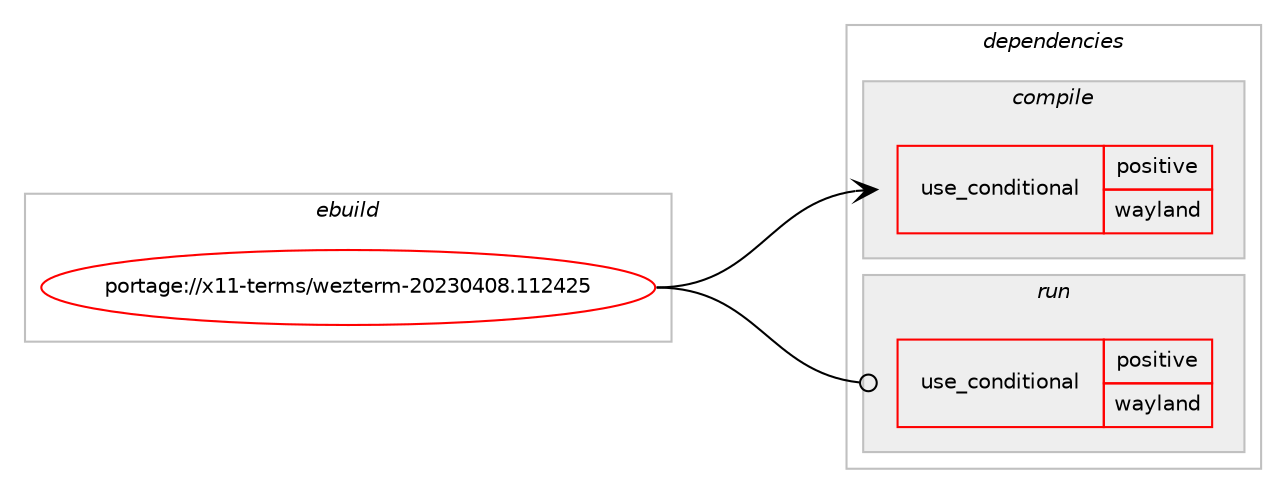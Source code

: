 digraph prolog {

# *************
# Graph options
# *************

newrank=true;
concentrate=true;
compound=true;
graph [rankdir=LR,fontname=Helvetica,fontsize=10,ranksep=1.5];#, ranksep=2.5, nodesep=0.2];
edge  [arrowhead=vee];
node  [fontname=Helvetica,fontsize=10];

# **********
# The ebuild
# **********

subgraph cluster_leftcol {
color=gray;
rank=same;
label=<<i>ebuild</i>>;
id [label="portage://x11-terms/wezterm-20230408.112425", color=red, width=4, href="../x11-terms/wezterm-20230408.112425.svg"];
}

# ****************
# The dependencies
# ****************

subgraph cluster_midcol {
color=gray;
label=<<i>dependencies</i>>;
subgraph cluster_compile {
fillcolor="#eeeeee";
style=filled;
label=<<i>compile</i>>;
subgraph cond13810 {
dependency20137 [label=<<TABLE BORDER="0" CELLBORDER="1" CELLSPACING="0" CELLPADDING="4"><TR><TD ROWSPAN="3" CELLPADDING="10">use_conditional</TD></TR><TR><TD>positive</TD></TR><TR><TD>wayland</TD></TR></TABLE>>, shape=none, color=red];
# *** BEGIN UNKNOWN DEPENDENCY TYPE (TODO) ***
# dependency20137 -> package_dependency(portage://x11-terms/wezterm-20230408.112425,install,no,dev-libs,wayland,none,[,,],[],[])
# *** END UNKNOWN DEPENDENCY TYPE (TODO) ***

}
id:e -> dependency20137:w [weight=20,style="solid",arrowhead="vee"];
# *** BEGIN UNKNOWN DEPENDENCY TYPE (TODO) ***
# id -> package_dependency(portage://x11-terms/wezterm-20230408.112425,install,no,dev-libs,openssl,none,[,,],[],[])
# *** END UNKNOWN DEPENDENCY TYPE (TODO) ***

# *** BEGIN UNKNOWN DEPENDENCY TYPE (TODO) ***
# id -> package_dependency(portage://x11-terms/wezterm-20230408.112425,install,no,media-fonts,jetbrains-mono,none,[,,],[],[])
# *** END UNKNOWN DEPENDENCY TYPE (TODO) ***

# *** BEGIN UNKNOWN DEPENDENCY TYPE (TODO) ***
# id -> package_dependency(portage://x11-terms/wezterm-20230408.112425,install,no,media-fonts,noto,none,[,,],[],[])
# *** END UNKNOWN DEPENDENCY TYPE (TODO) ***

# *** BEGIN UNKNOWN DEPENDENCY TYPE (TODO) ***
# id -> package_dependency(portage://x11-terms/wezterm-20230408.112425,install,no,media-fonts,noto-emoji,none,[,,],[],[])
# *** END UNKNOWN DEPENDENCY TYPE (TODO) ***

# *** BEGIN UNKNOWN DEPENDENCY TYPE (TODO) ***
# id -> package_dependency(portage://x11-terms/wezterm-20230408.112425,install,no,media-fonts,roboto,none,[,,],[],[])
# *** END UNKNOWN DEPENDENCY TYPE (TODO) ***

# *** BEGIN UNKNOWN DEPENDENCY TYPE (TODO) ***
# id -> package_dependency(portage://x11-terms/wezterm-20230408.112425,install,no,media-libs,fontconfig,none,[,,],[],[])
# *** END UNKNOWN DEPENDENCY TYPE (TODO) ***

# *** BEGIN UNKNOWN DEPENDENCY TYPE (TODO) ***
# id -> package_dependency(portage://x11-terms/wezterm-20230408.112425,install,no,media-libs,mesa,none,[,,],[],[])
# *** END UNKNOWN DEPENDENCY TYPE (TODO) ***

# *** BEGIN UNKNOWN DEPENDENCY TYPE (TODO) ***
# id -> package_dependency(portage://x11-terms/wezterm-20230408.112425,install,no,sys-apps,dbus,none,[,,],[],[])
# *** END UNKNOWN DEPENDENCY TYPE (TODO) ***

# *** BEGIN UNKNOWN DEPENDENCY TYPE (TODO) ***
# id -> package_dependency(portage://x11-terms/wezterm-20230408.112425,install,no,x11-libs,libX11,none,[,,],[],[])
# *** END UNKNOWN DEPENDENCY TYPE (TODO) ***

# *** BEGIN UNKNOWN DEPENDENCY TYPE (TODO) ***
# id -> package_dependency(portage://x11-terms/wezterm-20230408.112425,install,no,x11-libs,libxkbcommon,none,[,,],[],[use(enable(X),none),use(optenable(wayland),none)])
# *** END UNKNOWN DEPENDENCY TYPE (TODO) ***

# *** BEGIN UNKNOWN DEPENDENCY TYPE (TODO) ***
# id -> package_dependency(portage://x11-terms/wezterm-20230408.112425,install,no,x11-libs,xcb-util,none,[,,],[],[])
# *** END UNKNOWN DEPENDENCY TYPE (TODO) ***

# *** BEGIN UNKNOWN DEPENDENCY TYPE (TODO) ***
# id -> package_dependency(portage://x11-terms/wezterm-20230408.112425,install,no,x11-libs,xcb-util-image,none,[,,],[],[])
# *** END UNKNOWN DEPENDENCY TYPE (TODO) ***

# *** BEGIN UNKNOWN DEPENDENCY TYPE (TODO) ***
# id -> package_dependency(portage://x11-terms/wezterm-20230408.112425,install,no,x11-libs,xcb-util-keysyms,none,[,,],[],[])
# *** END UNKNOWN DEPENDENCY TYPE (TODO) ***

# *** BEGIN UNKNOWN DEPENDENCY TYPE (TODO) ***
# id -> package_dependency(portage://x11-terms/wezterm-20230408.112425,install,no,x11-libs,xcb-util-wm,none,[,,],[],[])
# *** END UNKNOWN DEPENDENCY TYPE (TODO) ***

# *** BEGIN UNKNOWN DEPENDENCY TYPE (TODO) ***
# id -> package_dependency(portage://x11-terms/wezterm-20230408.112425,install,no,x11-themes,hicolor-icon-theme,none,[,,],[],[])
# *** END UNKNOWN DEPENDENCY TYPE (TODO) ***

# *** BEGIN UNKNOWN DEPENDENCY TYPE (TODO) ***
# id -> package_dependency(portage://x11-terms/wezterm-20230408.112425,install,no,x11-themes,xcursor-themes,none,[,,],[],[])
# *** END UNKNOWN DEPENDENCY TYPE (TODO) ***

}
subgraph cluster_compileandrun {
fillcolor="#eeeeee";
style=filled;
label=<<i>compile and run</i>>;
}
subgraph cluster_run {
fillcolor="#eeeeee";
style=filled;
label=<<i>run</i>>;
subgraph cond13811 {
dependency20138 [label=<<TABLE BORDER="0" CELLBORDER="1" CELLSPACING="0" CELLPADDING="4"><TR><TD ROWSPAN="3" CELLPADDING="10">use_conditional</TD></TR><TR><TD>positive</TD></TR><TR><TD>wayland</TD></TR></TABLE>>, shape=none, color=red];
# *** BEGIN UNKNOWN DEPENDENCY TYPE (TODO) ***
# dependency20138 -> package_dependency(portage://x11-terms/wezterm-20230408.112425,run,no,dev-libs,wayland,none,[,,],[],[])
# *** END UNKNOWN DEPENDENCY TYPE (TODO) ***

}
id:e -> dependency20138:w [weight=20,style="solid",arrowhead="odot"];
# *** BEGIN UNKNOWN DEPENDENCY TYPE (TODO) ***
# id -> package_dependency(portage://x11-terms/wezterm-20230408.112425,run,no,dev-libs,openssl,none,[,,],[],[])
# *** END UNKNOWN DEPENDENCY TYPE (TODO) ***

# *** BEGIN UNKNOWN DEPENDENCY TYPE (TODO) ***
# id -> package_dependency(portage://x11-terms/wezterm-20230408.112425,run,no,media-fonts,jetbrains-mono,none,[,,],[],[])
# *** END UNKNOWN DEPENDENCY TYPE (TODO) ***

# *** BEGIN UNKNOWN DEPENDENCY TYPE (TODO) ***
# id -> package_dependency(portage://x11-terms/wezterm-20230408.112425,run,no,media-fonts,noto,none,[,,],[],[])
# *** END UNKNOWN DEPENDENCY TYPE (TODO) ***

# *** BEGIN UNKNOWN DEPENDENCY TYPE (TODO) ***
# id -> package_dependency(portage://x11-terms/wezterm-20230408.112425,run,no,media-fonts,noto-emoji,none,[,,],[],[])
# *** END UNKNOWN DEPENDENCY TYPE (TODO) ***

# *** BEGIN UNKNOWN DEPENDENCY TYPE (TODO) ***
# id -> package_dependency(portage://x11-terms/wezterm-20230408.112425,run,no,media-fonts,roboto,none,[,,],[],[])
# *** END UNKNOWN DEPENDENCY TYPE (TODO) ***

# *** BEGIN UNKNOWN DEPENDENCY TYPE (TODO) ***
# id -> package_dependency(portage://x11-terms/wezterm-20230408.112425,run,no,media-libs,fontconfig,none,[,,],[],[])
# *** END UNKNOWN DEPENDENCY TYPE (TODO) ***

# *** BEGIN UNKNOWN DEPENDENCY TYPE (TODO) ***
# id -> package_dependency(portage://x11-terms/wezterm-20230408.112425,run,no,media-libs,mesa,none,[,,],[],[])
# *** END UNKNOWN DEPENDENCY TYPE (TODO) ***

# *** BEGIN UNKNOWN DEPENDENCY TYPE (TODO) ***
# id -> package_dependency(portage://x11-terms/wezterm-20230408.112425,run,no,sys-apps,dbus,none,[,,],[],[])
# *** END UNKNOWN DEPENDENCY TYPE (TODO) ***

# *** BEGIN UNKNOWN DEPENDENCY TYPE (TODO) ***
# id -> package_dependency(portage://x11-terms/wezterm-20230408.112425,run,no,x11-libs,libX11,none,[,,],[],[])
# *** END UNKNOWN DEPENDENCY TYPE (TODO) ***

# *** BEGIN UNKNOWN DEPENDENCY TYPE (TODO) ***
# id -> package_dependency(portage://x11-terms/wezterm-20230408.112425,run,no,x11-libs,libxkbcommon,none,[,,],[],[use(enable(X),none),use(optenable(wayland),none)])
# *** END UNKNOWN DEPENDENCY TYPE (TODO) ***

# *** BEGIN UNKNOWN DEPENDENCY TYPE (TODO) ***
# id -> package_dependency(portage://x11-terms/wezterm-20230408.112425,run,no,x11-libs,xcb-util,none,[,,],[],[])
# *** END UNKNOWN DEPENDENCY TYPE (TODO) ***

# *** BEGIN UNKNOWN DEPENDENCY TYPE (TODO) ***
# id -> package_dependency(portage://x11-terms/wezterm-20230408.112425,run,no,x11-libs,xcb-util-image,none,[,,],[],[])
# *** END UNKNOWN DEPENDENCY TYPE (TODO) ***

# *** BEGIN UNKNOWN DEPENDENCY TYPE (TODO) ***
# id -> package_dependency(portage://x11-terms/wezterm-20230408.112425,run,no,x11-libs,xcb-util-keysyms,none,[,,],[],[])
# *** END UNKNOWN DEPENDENCY TYPE (TODO) ***

# *** BEGIN UNKNOWN DEPENDENCY TYPE (TODO) ***
# id -> package_dependency(portage://x11-terms/wezterm-20230408.112425,run,no,x11-libs,xcb-util-wm,none,[,,],[],[])
# *** END UNKNOWN DEPENDENCY TYPE (TODO) ***

# *** BEGIN UNKNOWN DEPENDENCY TYPE (TODO) ***
# id -> package_dependency(portage://x11-terms/wezterm-20230408.112425,run,no,x11-themes,hicolor-icon-theme,none,[,,],[],[])
# *** END UNKNOWN DEPENDENCY TYPE (TODO) ***

# *** BEGIN UNKNOWN DEPENDENCY TYPE (TODO) ***
# id -> package_dependency(portage://x11-terms/wezterm-20230408.112425,run,no,x11-themes,xcursor-themes,none,[,,],[],[])
# *** END UNKNOWN DEPENDENCY TYPE (TODO) ***

}
}

# **************
# The candidates
# **************

subgraph cluster_choices {
rank=same;
color=gray;
label=<<i>candidates</i>>;

}

}
